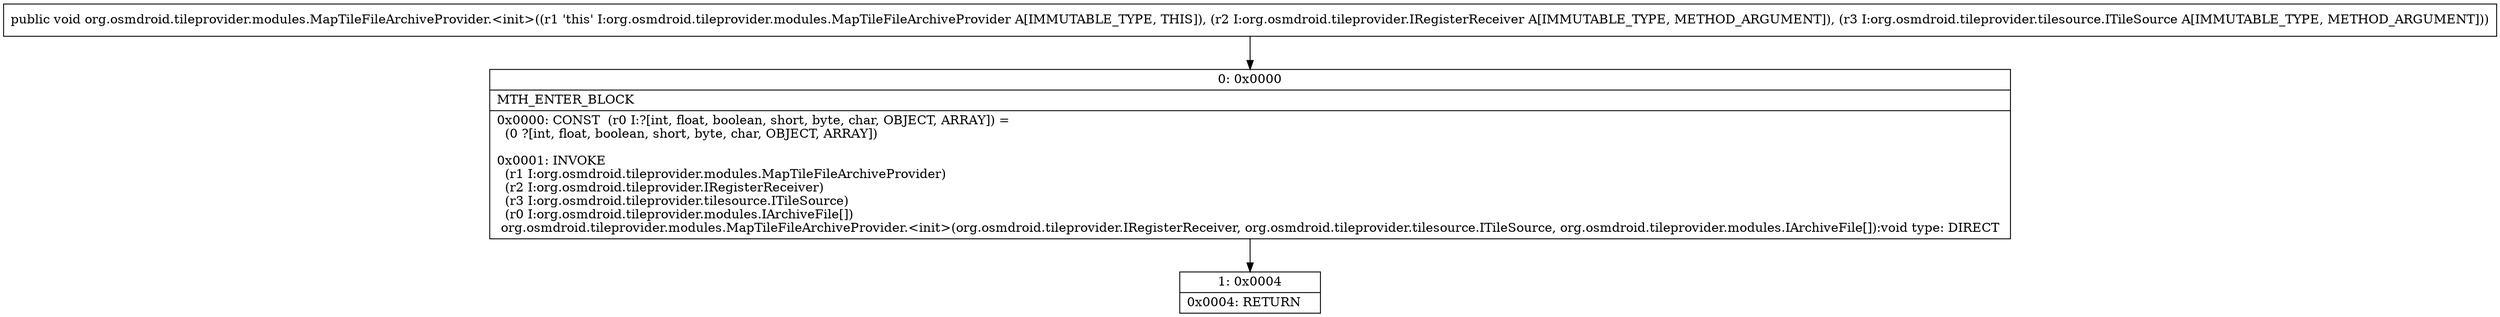 digraph "CFG fororg.osmdroid.tileprovider.modules.MapTileFileArchiveProvider.\<init\>(Lorg\/osmdroid\/tileprovider\/IRegisterReceiver;Lorg\/osmdroid\/tileprovider\/tilesource\/ITileSource;)V" {
Node_0 [shape=record,label="{0\:\ 0x0000|MTH_ENTER_BLOCK\l|0x0000: CONST  (r0 I:?[int, float, boolean, short, byte, char, OBJECT, ARRAY]) = \l  (0 ?[int, float, boolean, short, byte, char, OBJECT, ARRAY])\l \l0x0001: INVOKE  \l  (r1 I:org.osmdroid.tileprovider.modules.MapTileFileArchiveProvider)\l  (r2 I:org.osmdroid.tileprovider.IRegisterReceiver)\l  (r3 I:org.osmdroid.tileprovider.tilesource.ITileSource)\l  (r0 I:org.osmdroid.tileprovider.modules.IArchiveFile[])\l org.osmdroid.tileprovider.modules.MapTileFileArchiveProvider.\<init\>(org.osmdroid.tileprovider.IRegisterReceiver, org.osmdroid.tileprovider.tilesource.ITileSource, org.osmdroid.tileprovider.modules.IArchiveFile[]):void type: DIRECT \l}"];
Node_1 [shape=record,label="{1\:\ 0x0004|0x0004: RETURN   \l}"];
MethodNode[shape=record,label="{public void org.osmdroid.tileprovider.modules.MapTileFileArchiveProvider.\<init\>((r1 'this' I:org.osmdroid.tileprovider.modules.MapTileFileArchiveProvider A[IMMUTABLE_TYPE, THIS]), (r2 I:org.osmdroid.tileprovider.IRegisterReceiver A[IMMUTABLE_TYPE, METHOD_ARGUMENT]), (r3 I:org.osmdroid.tileprovider.tilesource.ITileSource A[IMMUTABLE_TYPE, METHOD_ARGUMENT])) }"];
MethodNode -> Node_0;
Node_0 -> Node_1;
}

